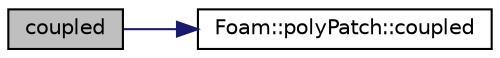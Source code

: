 digraph "coupled"
{
  bgcolor="transparent";
  edge [fontname="Helvetica",fontsize="10",labelfontname="Helvetica",labelfontsize="10"];
  node [fontname="Helvetica",fontsize="10",shape=record];
  rankdir="LR";
  Node1 [label="coupled",height=0.2,width=0.4,color="black", fillcolor="grey75", style="filled", fontcolor="black"];
  Node1 -> Node2 [color="midnightblue",fontsize="10",style="solid",fontname="Helvetica"];
  Node2 [label="Foam::polyPatch::coupled",height=0.2,width=0.4,color="black",URL="$a01973.html#acffd678e538fc569f301aacdb4f019b7",tooltip="Return true if this patch is geometrically coupled (i.e. faces and. "];
}
